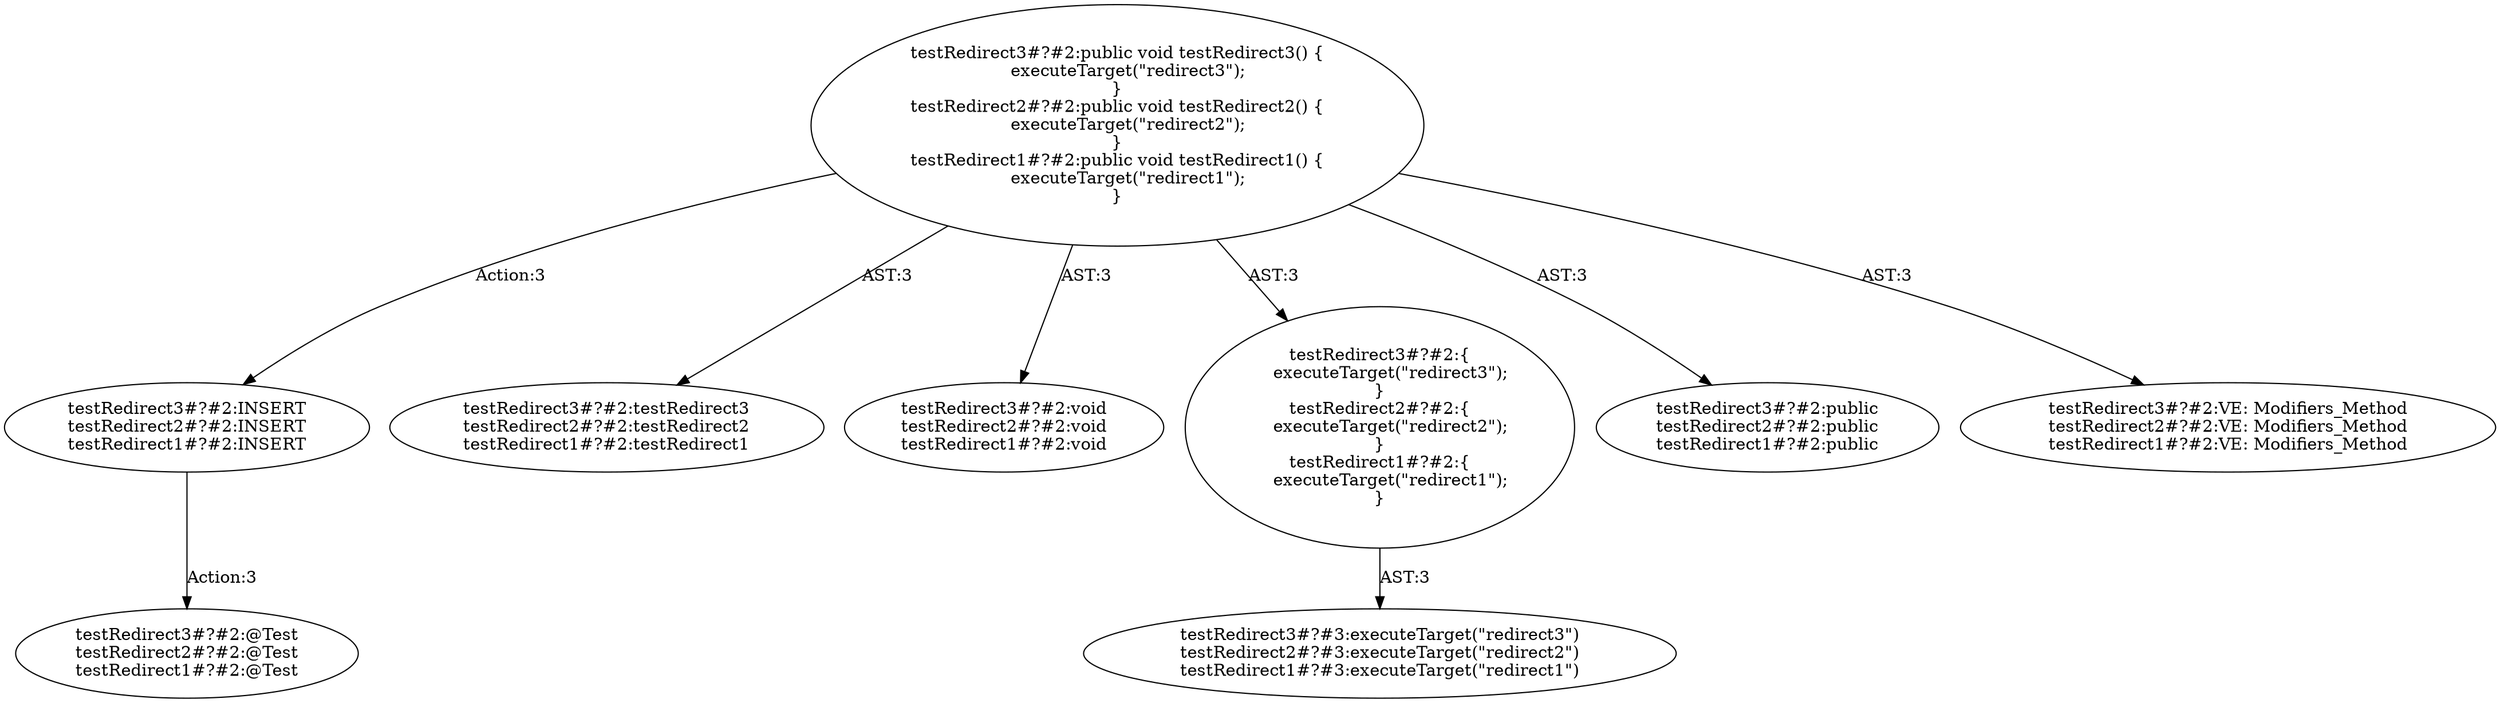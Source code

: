 digraph "Pattern" {
0 [label="testRedirect3#?#2:INSERT
testRedirect2#?#2:INSERT
testRedirect1#?#2:INSERT" shape=ellipse]
1 [label="testRedirect3#?#2:public void testRedirect3() \{
    executeTarget(\"redirect3\");
\}
testRedirect2#?#2:public void testRedirect2() \{
    executeTarget(\"redirect2\");
\}
testRedirect1#?#2:public void testRedirect1() \{
    executeTarget(\"redirect1\");
\}" shape=ellipse]
2 [label="testRedirect3#?#2:testRedirect3
testRedirect2#?#2:testRedirect2
testRedirect1#?#2:testRedirect1" shape=ellipse]
3 [label="testRedirect3#?#2:void
testRedirect2#?#2:void
testRedirect1#?#2:void" shape=ellipse]
4 [label="testRedirect3#?#2:\{
    executeTarget(\"redirect3\");
\}
testRedirect2#?#2:\{
    executeTarget(\"redirect2\");
\}
testRedirect1#?#2:\{
    executeTarget(\"redirect1\");
\}" shape=ellipse]
5 [label="testRedirect3#?#3:executeTarget(\"redirect3\")
testRedirect2#?#3:executeTarget(\"redirect2\")
testRedirect1#?#3:executeTarget(\"redirect1\")" shape=ellipse]
6 [label="testRedirect3#?#2:public
testRedirect2#?#2:public
testRedirect1#?#2:public" shape=ellipse]
7 [label="testRedirect3#?#2:VE: Modifiers_Method
testRedirect2#?#2:VE: Modifiers_Method
testRedirect1#?#2:VE: Modifiers_Method" shape=ellipse]
8 [label="testRedirect3#?#2:@Test
testRedirect2#?#2:@Test
testRedirect1#?#2:@Test" shape=ellipse]
0 -> 8 [label="Action:3"];
1 -> 0 [label="Action:3"];
1 -> 2 [label="AST:3"];
1 -> 3 [label="AST:3"];
1 -> 4 [label="AST:3"];
1 -> 6 [label="AST:3"];
1 -> 7 [label="AST:3"];
4 -> 5 [label="AST:3"];
}